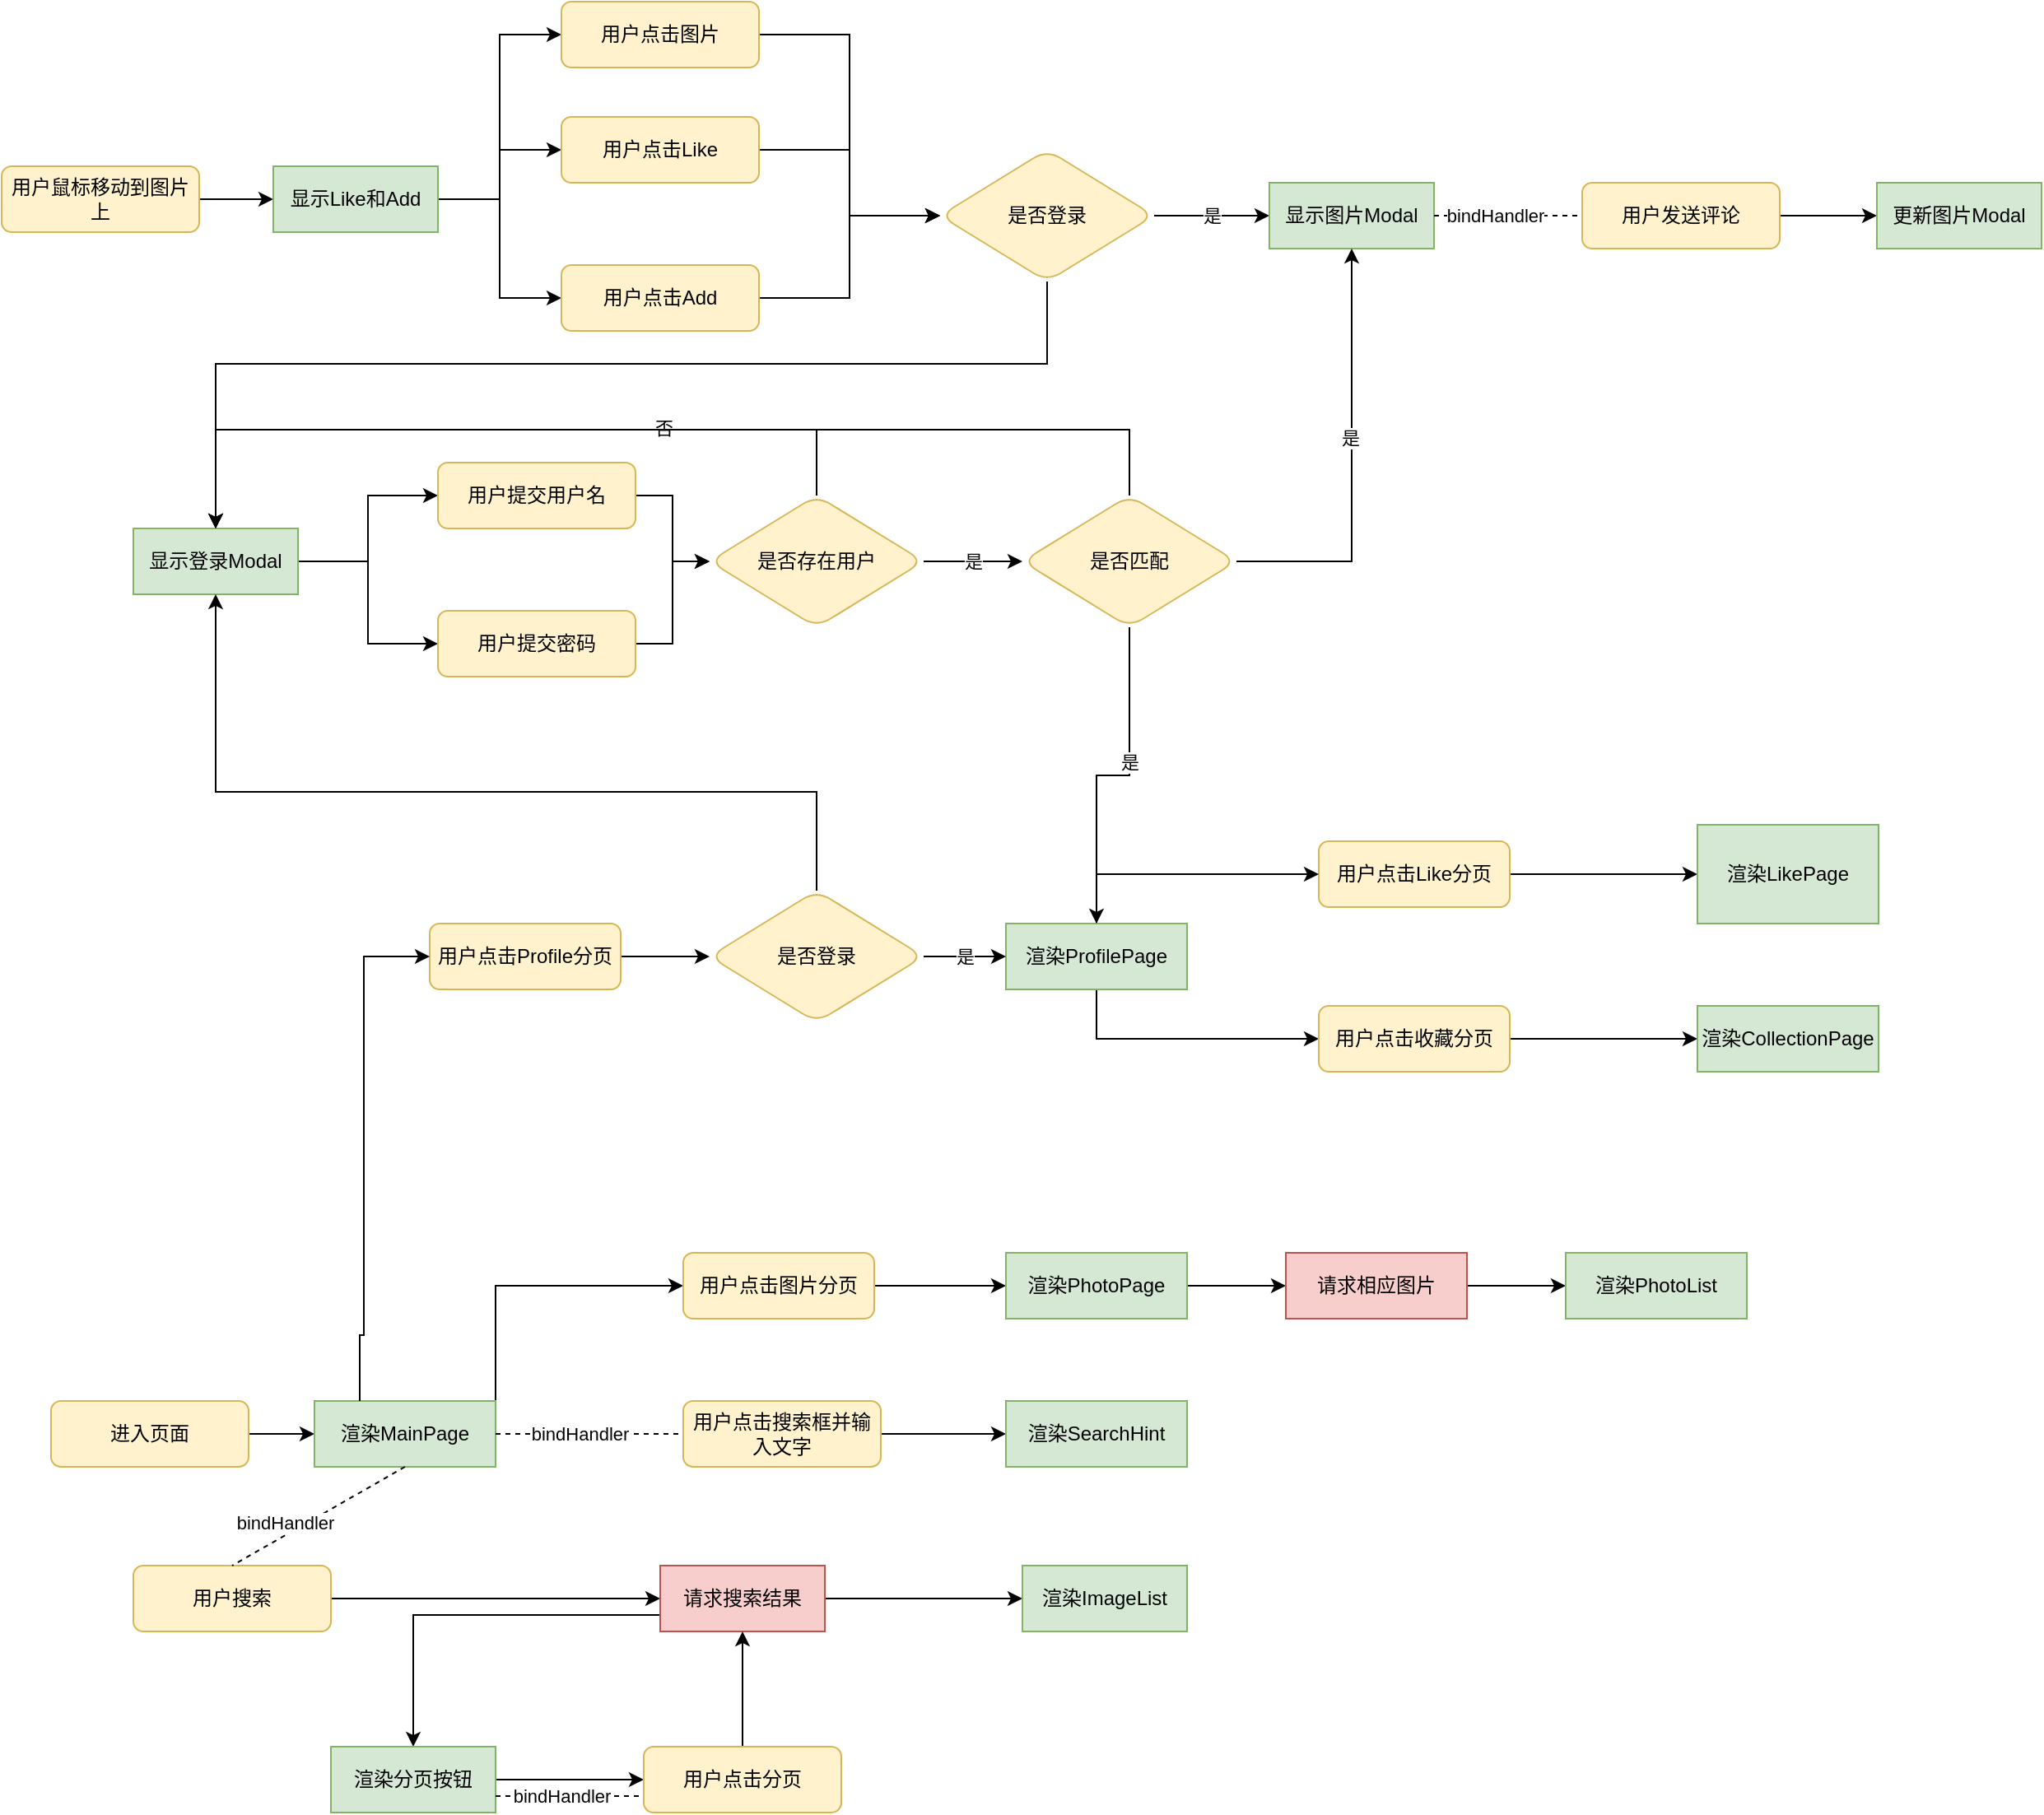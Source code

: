 <mxfile version="20.8.20" type="github">
  <diagram id="C5RBs43oDa-KdzZeNtuy" name="Page-1">
    <mxGraphModel dx="1562" dy="1696" grid="1" gridSize="10" guides="1" tooltips="1" connect="1" arrows="1" fold="1" page="1" pageScale="1" pageWidth="1169" pageHeight="827" math="0" shadow="0">
      <root>
        <mxCell id="WIyWlLk6GJQsqaUBKTNV-0" />
        <mxCell id="WIyWlLk6GJQsqaUBKTNV-1" parent="WIyWlLk6GJQsqaUBKTNV-0" />
        <mxCell id="l839ftmq6II1Dv1hMUSY-14" value="" style="edgeStyle=orthogonalEdgeStyle;rounded=0;orthogonalLoop=1;jettySize=auto;html=1;" parent="WIyWlLk6GJQsqaUBKTNV-1" source="WIyWlLk6GJQsqaUBKTNV-3" target="l839ftmq6II1Dv1hMUSY-0" edge="1">
          <mxGeometry relative="1" as="geometry" />
        </mxCell>
        <mxCell id="WIyWlLk6GJQsqaUBKTNV-3" value="进入页面" style="rounded=1;whiteSpace=wrap;html=1;fontSize=12;glass=0;strokeWidth=1;shadow=0;fillColor=#fff2cc;strokeColor=#d6b656;" parent="WIyWlLk6GJQsqaUBKTNV-1" vertex="1">
          <mxGeometry x="30" y="100" width="120" height="40" as="geometry" />
        </mxCell>
        <mxCell id="cgmTcGEhdkY5ZsVJVl1m-15" style="edgeStyle=orthogonalEdgeStyle;rounded=0;orthogonalLoop=1;jettySize=auto;html=1;exitX=1;exitY=0;exitDx=0;exitDy=0;entryX=0;entryY=0.5;entryDx=0;entryDy=0;" parent="WIyWlLk6GJQsqaUBKTNV-1" source="l839ftmq6II1Dv1hMUSY-0" target="cgmTcGEhdkY5ZsVJVl1m-14" edge="1">
          <mxGeometry relative="1" as="geometry" />
        </mxCell>
        <mxCell id="cgmTcGEhdkY5ZsVJVl1m-25" style="edgeStyle=orthogonalEdgeStyle;rounded=0;orthogonalLoop=1;jettySize=auto;html=1;exitX=0.5;exitY=1;exitDx=0;exitDy=0;entryX=0;entryY=0.5;entryDx=0;entryDy=0;" parent="WIyWlLk6GJQsqaUBKTNV-1" source="cgmTcGEhdkY5ZsVJVl1m-41" target="cgmTcGEhdkY5ZsVJVl1m-24" edge="1">
          <mxGeometry relative="1" as="geometry" />
        </mxCell>
        <mxCell id="l839ftmq6II1Dv1hMUSY-0" value="渲染MainPage" style="rounded=0;whiteSpace=wrap;html=1;fillColor=#d5e8d4;strokeColor=#82b366;" parent="WIyWlLk6GJQsqaUBKTNV-1" vertex="1">
          <mxGeometry x="190" y="100" width="110" height="40" as="geometry" />
        </mxCell>
        <mxCell id="l839ftmq6II1Dv1hMUSY-1" value="" style="endArrow=none;dashed=1;html=1;rounded=0;exitX=1;exitY=0.5;exitDx=0;exitDy=0;entryX=0;entryY=0.5;entryDx=0;entryDy=0;" parent="WIyWlLk6GJQsqaUBKTNV-1" source="l839ftmq6II1Dv1hMUSY-0" target="l839ftmq6II1Dv1hMUSY-3" edge="1">
          <mxGeometry width="50" height="50" relative="1" as="geometry">
            <mxPoint x="510" y="330" as="sourcePoint" />
            <mxPoint x="420" y="120" as="targetPoint" />
          </mxGeometry>
        </mxCell>
        <mxCell id="l839ftmq6II1Dv1hMUSY-2" value="bindHandler" style="edgeLabel;html=1;align=center;verticalAlign=middle;resizable=0;points=[];" parent="l839ftmq6II1Dv1hMUSY-1" vertex="1" connectable="0">
          <mxGeometry x="0.13" relative="1" as="geometry">
            <mxPoint x="-14" as="offset" />
          </mxGeometry>
        </mxCell>
        <mxCell id="l839ftmq6II1Dv1hMUSY-7" value="" style="edgeStyle=orthogonalEdgeStyle;rounded=0;orthogonalLoop=1;jettySize=auto;html=1;" parent="WIyWlLk6GJQsqaUBKTNV-1" source="l839ftmq6II1Dv1hMUSY-3" target="l839ftmq6II1Dv1hMUSY-6" edge="1">
          <mxGeometry relative="1" as="geometry" />
        </mxCell>
        <mxCell id="l839ftmq6II1Dv1hMUSY-3" value="用户点击搜索框并输入文字" style="rounded=1;whiteSpace=wrap;html=1;fontSize=12;glass=0;strokeWidth=1;shadow=0;fillColor=#fff2cc;strokeColor=#d6b656;" parent="WIyWlLk6GJQsqaUBKTNV-1" vertex="1">
          <mxGeometry x="414" y="100" width="120" height="40" as="geometry" />
        </mxCell>
        <mxCell id="l839ftmq6II1Dv1hMUSY-6" value="渲染SearchHint" style="rounded=0;whiteSpace=wrap;html=1;fillColor=#d5e8d4;strokeColor=#82b366;" parent="WIyWlLk6GJQsqaUBKTNV-1" vertex="1">
          <mxGeometry x="610" y="100" width="110" height="40" as="geometry" />
        </mxCell>
        <mxCell id="l839ftmq6II1Dv1hMUSY-13" value="" style="edgeStyle=orthogonalEdgeStyle;rounded=0;orthogonalLoop=1;jettySize=auto;html=1;" parent="WIyWlLk6GJQsqaUBKTNV-1" source="l839ftmq6II1Dv1hMUSY-8" target="l839ftmq6II1Dv1hMUSY-12" edge="1">
          <mxGeometry relative="1" as="geometry" />
        </mxCell>
        <mxCell id="l839ftmq6II1Dv1hMUSY-8" value="用户搜索" style="rounded=1;whiteSpace=wrap;html=1;fontSize=12;glass=0;strokeWidth=1;shadow=0;fillColor=#fff2cc;strokeColor=#d6b656;" parent="WIyWlLk6GJQsqaUBKTNV-1" vertex="1">
          <mxGeometry x="80" y="200" width="120" height="40" as="geometry" />
        </mxCell>
        <mxCell id="l839ftmq6II1Dv1hMUSY-16" value="" style="edgeStyle=orthogonalEdgeStyle;rounded=0;orthogonalLoop=1;jettySize=auto;html=1;" parent="WIyWlLk6GJQsqaUBKTNV-1" source="l839ftmq6II1Dv1hMUSY-12" target="l839ftmq6II1Dv1hMUSY-15" edge="1">
          <mxGeometry relative="1" as="geometry" />
        </mxCell>
        <mxCell id="l839ftmq6II1Dv1hMUSY-18" value="" style="edgeStyle=orthogonalEdgeStyle;rounded=0;orthogonalLoop=1;jettySize=auto;html=1;" parent="WIyWlLk6GJQsqaUBKTNV-1" source="l839ftmq6II1Dv1hMUSY-12" target="l839ftmq6II1Dv1hMUSY-17" edge="1">
          <mxGeometry relative="1" as="geometry">
            <Array as="points">
              <mxPoint x="250" y="230" />
            </Array>
          </mxGeometry>
        </mxCell>
        <mxCell id="l839ftmq6II1Dv1hMUSY-12" value="请求搜索结果" style="rounded=0;whiteSpace=wrap;html=1;fillColor=#f8cecc;strokeColor=#b85450;" parent="WIyWlLk6GJQsqaUBKTNV-1" vertex="1">
          <mxGeometry x="400" y="200" width="100" height="40" as="geometry" />
        </mxCell>
        <mxCell id="l839ftmq6II1Dv1hMUSY-15" value="渲染ImageList" style="whiteSpace=wrap;html=1;rounded=0;fillColor=#d5e8d4;strokeColor=#82b366;" parent="WIyWlLk6GJQsqaUBKTNV-1" vertex="1">
          <mxGeometry x="620" y="200" width="100" height="40" as="geometry" />
        </mxCell>
        <mxCell id="l839ftmq6II1Dv1hMUSY-20" value="" style="edgeStyle=orthogonalEdgeStyle;rounded=0;orthogonalLoop=1;jettySize=auto;html=1;" parent="WIyWlLk6GJQsqaUBKTNV-1" source="l839ftmq6II1Dv1hMUSY-17" target="l839ftmq6II1Dv1hMUSY-19" edge="1">
          <mxGeometry relative="1" as="geometry" />
        </mxCell>
        <mxCell id="l839ftmq6II1Dv1hMUSY-17" value="渲染分页按钮" style="rounded=0;whiteSpace=wrap;html=1;fillColor=#d5e8d4;strokeColor=#82b366;" parent="WIyWlLk6GJQsqaUBKTNV-1" vertex="1">
          <mxGeometry x="200" y="310" width="100" height="40" as="geometry" />
        </mxCell>
        <mxCell id="l839ftmq6II1Dv1hMUSY-23" value="" style="edgeStyle=orthogonalEdgeStyle;rounded=0;orthogonalLoop=1;jettySize=auto;html=1;" parent="WIyWlLk6GJQsqaUBKTNV-1" source="l839ftmq6II1Dv1hMUSY-19" target="l839ftmq6II1Dv1hMUSY-12" edge="1">
          <mxGeometry relative="1" as="geometry" />
        </mxCell>
        <mxCell id="l839ftmq6II1Dv1hMUSY-19" value="用户点击分页" style="rounded=1;whiteSpace=wrap;html=1;fontSize=12;glass=0;strokeWidth=1;shadow=0;fillColor=#fff2cc;strokeColor=#d6b656;" parent="WIyWlLk6GJQsqaUBKTNV-1" vertex="1">
          <mxGeometry x="390" y="310" width="120" height="40" as="geometry" />
        </mxCell>
        <mxCell id="l839ftmq6II1Dv1hMUSY-21" value="" style="endArrow=none;dashed=1;html=1;rounded=0;exitX=1;exitY=0.75;exitDx=0;exitDy=0;entryX=0;entryY=0.75;entryDx=0;entryDy=0;" parent="WIyWlLk6GJQsqaUBKTNV-1" source="l839ftmq6II1Dv1hMUSY-17" target="l839ftmq6II1Dv1hMUSY-19" edge="1">
          <mxGeometry width="50" height="50" relative="1" as="geometry">
            <mxPoint x="310" y="130" as="sourcePoint" />
            <mxPoint x="424" y="130" as="targetPoint" />
          </mxGeometry>
        </mxCell>
        <mxCell id="l839ftmq6II1Dv1hMUSY-22" value="bindHandler" style="edgeLabel;html=1;align=center;verticalAlign=middle;resizable=0;points=[];" parent="l839ftmq6II1Dv1hMUSY-21" vertex="1" connectable="0">
          <mxGeometry x="0.13" relative="1" as="geometry">
            <mxPoint x="-11" as="offset" />
          </mxGeometry>
        </mxCell>
        <mxCell id="l839ftmq6II1Dv1hMUSY-25" value="" style="endArrow=none;dashed=1;html=1;rounded=0;exitX=0.5;exitY=1;exitDx=0;exitDy=0;entryX=0.5;entryY=0;entryDx=0;entryDy=0;" parent="WIyWlLk6GJQsqaUBKTNV-1" source="l839ftmq6II1Dv1hMUSY-0" target="l839ftmq6II1Dv1hMUSY-8" edge="1">
          <mxGeometry width="50" height="50" relative="1" as="geometry">
            <mxPoint x="310" y="130" as="sourcePoint" />
            <mxPoint x="424" y="130" as="targetPoint" />
          </mxGeometry>
        </mxCell>
        <mxCell id="l839ftmq6II1Dv1hMUSY-26" value="bindHandler" style="edgeLabel;html=1;align=center;verticalAlign=middle;resizable=0;points=[];" parent="l839ftmq6II1Dv1hMUSY-25" vertex="1" connectable="0">
          <mxGeometry x="0.13" relative="1" as="geometry">
            <mxPoint x="-14" as="offset" />
          </mxGeometry>
        </mxCell>
        <mxCell id="cgmTcGEhdkY5ZsVJVl1m-2" value="" style="edgeStyle=orthogonalEdgeStyle;rounded=0;orthogonalLoop=1;jettySize=auto;html=1;" parent="WIyWlLk6GJQsqaUBKTNV-1" source="cgmTcGEhdkY5ZsVJVl1m-0" target="cgmTcGEhdkY5ZsVJVl1m-1" edge="1">
          <mxGeometry relative="1" as="geometry" />
        </mxCell>
        <mxCell id="cgmTcGEhdkY5ZsVJVl1m-0" value="用户鼠标移动到图片上" style="rounded=1;whiteSpace=wrap;html=1;fontSize=12;glass=0;strokeWidth=1;shadow=0;fillColor=#fff2cc;strokeColor=#d6b656;" parent="WIyWlLk6GJQsqaUBKTNV-1" vertex="1">
          <mxGeometry y="-650" width="120" height="40" as="geometry" />
        </mxCell>
        <mxCell id="cgmTcGEhdkY5ZsVJVl1m-5" style="edgeStyle=orthogonalEdgeStyle;rounded=0;orthogonalLoop=1;jettySize=auto;html=1;exitX=1;exitY=0.5;exitDx=0;exitDy=0;entryX=0;entryY=0.5;entryDx=0;entryDy=0;" parent="WIyWlLk6GJQsqaUBKTNV-1" source="cgmTcGEhdkY5ZsVJVl1m-1" target="cgmTcGEhdkY5ZsVJVl1m-3" edge="1">
          <mxGeometry relative="1" as="geometry" />
        </mxCell>
        <mxCell id="cgmTcGEhdkY5ZsVJVl1m-6" style="edgeStyle=orthogonalEdgeStyle;rounded=0;orthogonalLoop=1;jettySize=auto;html=1;exitX=1;exitY=0.5;exitDx=0;exitDy=0;entryX=0;entryY=0.5;entryDx=0;entryDy=0;" parent="WIyWlLk6GJQsqaUBKTNV-1" source="cgmTcGEhdkY5ZsVJVl1m-1" target="cgmTcGEhdkY5ZsVJVl1m-4" edge="1">
          <mxGeometry relative="1" as="geometry" />
        </mxCell>
        <mxCell id="CAryhZixOpcn2y5aPXfB-11" style="edgeStyle=orthogonalEdgeStyle;rounded=0;orthogonalLoop=1;jettySize=auto;html=1;exitX=1;exitY=0.5;exitDx=0;exitDy=0;entryX=0;entryY=0.5;entryDx=0;entryDy=0;" edge="1" parent="WIyWlLk6GJQsqaUBKTNV-1" source="cgmTcGEhdkY5ZsVJVl1m-1" target="CAryhZixOpcn2y5aPXfB-5">
          <mxGeometry relative="1" as="geometry" />
        </mxCell>
        <mxCell id="cgmTcGEhdkY5ZsVJVl1m-1" value="显示Like和Add" style="rounded=0;whiteSpace=wrap;html=1;fillColor=#d5e8d4;strokeColor=#82b366;" parent="WIyWlLk6GJQsqaUBKTNV-1" vertex="1">
          <mxGeometry x="165" y="-650" width="100" height="40" as="geometry" />
        </mxCell>
        <mxCell id="cgmTcGEhdkY5ZsVJVl1m-8" value="" style="edgeStyle=orthogonalEdgeStyle;rounded=0;orthogonalLoop=1;jettySize=auto;html=1;" parent="WIyWlLk6GJQsqaUBKTNV-1" source="cgmTcGEhdkY5ZsVJVl1m-3" target="cgmTcGEhdkY5ZsVJVl1m-7" edge="1">
          <mxGeometry relative="1" as="geometry" />
        </mxCell>
        <mxCell id="cgmTcGEhdkY5ZsVJVl1m-3" value="用户点击Like" style="rounded=1;whiteSpace=wrap;html=1;fontSize=12;glass=0;strokeWidth=1;shadow=0;fillColor=#fff2cc;strokeColor=#d6b656;" parent="WIyWlLk6GJQsqaUBKTNV-1" vertex="1">
          <mxGeometry x="340" y="-680" width="120" height="40" as="geometry" />
        </mxCell>
        <mxCell id="cgmTcGEhdkY5ZsVJVl1m-9" style="edgeStyle=orthogonalEdgeStyle;rounded=0;orthogonalLoop=1;jettySize=auto;html=1;exitX=1;exitY=0.5;exitDx=0;exitDy=0;" parent="WIyWlLk6GJQsqaUBKTNV-1" source="cgmTcGEhdkY5ZsVJVl1m-4" target="cgmTcGEhdkY5ZsVJVl1m-7" edge="1">
          <mxGeometry relative="1" as="geometry" />
        </mxCell>
        <mxCell id="cgmTcGEhdkY5ZsVJVl1m-4" value="用户点击Add" style="rounded=1;whiteSpace=wrap;html=1;fontSize=12;glass=0;strokeWidth=1;shadow=0;fillColor=#fff2cc;strokeColor=#d6b656;" parent="WIyWlLk6GJQsqaUBKTNV-1" vertex="1">
          <mxGeometry x="340" y="-590" width="120" height="40" as="geometry" />
        </mxCell>
        <mxCell id="cgmTcGEhdkY5ZsVJVl1m-10" value="是" style="edgeStyle=orthogonalEdgeStyle;rounded=0;orthogonalLoop=1;jettySize=auto;html=1;exitX=1;exitY=0.5;exitDx=0;exitDy=0;entryX=0;entryY=0.5;entryDx=0;entryDy=0;" parent="WIyWlLk6GJQsqaUBKTNV-1" source="cgmTcGEhdkY5ZsVJVl1m-7" target="cgmTcGEhdkY5ZsVJVl1m-13" edge="1">
          <mxGeometry relative="1" as="geometry">
            <mxPoint x="830" y="-620" as="targetPoint" />
          </mxGeometry>
        </mxCell>
        <mxCell id="CAryhZixOpcn2y5aPXfB-12" style="edgeStyle=orthogonalEdgeStyle;rounded=0;orthogonalLoop=1;jettySize=auto;html=1;entryX=0.5;entryY=0;entryDx=0;entryDy=0;" edge="1" parent="WIyWlLk6GJQsqaUBKTNV-1" source="cgmTcGEhdkY5ZsVJVl1m-7" target="cgmTcGEhdkY5ZsVJVl1m-11">
          <mxGeometry relative="1" as="geometry">
            <Array as="points">
              <mxPoint x="635" y="-530" />
              <mxPoint x="130" y="-530" />
            </Array>
          </mxGeometry>
        </mxCell>
        <mxCell id="cgmTcGEhdkY5ZsVJVl1m-7" value="是否登录" style="rhombus;whiteSpace=wrap;html=1;fillColor=#fff2cc;strokeColor=#d6b656;rounded=1;glass=0;strokeWidth=1;shadow=0;" parent="WIyWlLk6GJQsqaUBKTNV-1" vertex="1">
          <mxGeometry x="570" y="-660" width="130" height="80" as="geometry" />
        </mxCell>
        <mxCell id="CAryhZixOpcn2y5aPXfB-16" style="edgeStyle=orthogonalEdgeStyle;rounded=0;orthogonalLoop=1;jettySize=auto;html=1;entryX=0;entryY=0.5;entryDx=0;entryDy=0;" edge="1" parent="WIyWlLk6GJQsqaUBKTNV-1" source="cgmTcGEhdkY5ZsVJVl1m-11" target="CAryhZixOpcn2y5aPXfB-14">
          <mxGeometry relative="1" as="geometry" />
        </mxCell>
        <mxCell id="CAryhZixOpcn2y5aPXfB-17" style="edgeStyle=orthogonalEdgeStyle;rounded=0;orthogonalLoop=1;jettySize=auto;html=1;entryX=0;entryY=0.5;entryDx=0;entryDy=0;" edge="1" parent="WIyWlLk6GJQsqaUBKTNV-1" source="cgmTcGEhdkY5ZsVJVl1m-11" target="CAryhZixOpcn2y5aPXfB-15">
          <mxGeometry relative="1" as="geometry" />
        </mxCell>
        <mxCell id="cgmTcGEhdkY5ZsVJVl1m-11" value="显示登录Modal" style="rounded=0;whiteSpace=wrap;html=1;fillColor=#d5e8d4;strokeColor=#82b366;" parent="WIyWlLk6GJQsqaUBKTNV-1" vertex="1">
          <mxGeometry x="80" y="-430" width="100" height="40" as="geometry" />
        </mxCell>
        <mxCell id="cgmTcGEhdkY5ZsVJVl1m-13" value="显示图片Modal" style="rounded=0;whiteSpace=wrap;html=1;fillColor=#d5e8d4;strokeColor=#82b366;" parent="WIyWlLk6GJQsqaUBKTNV-1" vertex="1">
          <mxGeometry x="770" y="-640" width="100" height="40" as="geometry" />
        </mxCell>
        <mxCell id="cgmTcGEhdkY5ZsVJVl1m-17" value="" style="edgeStyle=orthogonalEdgeStyle;rounded=0;orthogonalLoop=1;jettySize=auto;html=1;" parent="WIyWlLk6GJQsqaUBKTNV-1" source="cgmTcGEhdkY5ZsVJVl1m-14" target="cgmTcGEhdkY5ZsVJVl1m-16" edge="1">
          <mxGeometry relative="1" as="geometry" />
        </mxCell>
        <mxCell id="cgmTcGEhdkY5ZsVJVl1m-14" value="用户点击图片分页" style="rounded=1;whiteSpace=wrap;html=1;fontSize=12;glass=0;strokeWidth=1;shadow=0;fillColor=#fff2cc;strokeColor=#d6b656;" parent="WIyWlLk6GJQsqaUBKTNV-1" vertex="1">
          <mxGeometry x="414" y="10" width="116" height="40" as="geometry" />
        </mxCell>
        <mxCell id="cgmTcGEhdkY5ZsVJVl1m-20" value="" style="edgeStyle=orthogonalEdgeStyle;rounded=0;orthogonalLoop=1;jettySize=auto;html=1;" parent="WIyWlLk6GJQsqaUBKTNV-1" source="cgmTcGEhdkY5ZsVJVl1m-16" target="cgmTcGEhdkY5ZsVJVl1m-18" edge="1">
          <mxGeometry relative="1" as="geometry" />
        </mxCell>
        <mxCell id="cgmTcGEhdkY5ZsVJVl1m-16" value="渲染PhotoPage" style="rounded=0;whiteSpace=wrap;html=1;fillColor=#d5e8d4;strokeColor=#82b366;" parent="WIyWlLk6GJQsqaUBKTNV-1" vertex="1">
          <mxGeometry x="610" y="10" width="110" height="40" as="geometry" />
        </mxCell>
        <mxCell id="cgmTcGEhdkY5ZsVJVl1m-22" value="" style="edgeStyle=orthogonalEdgeStyle;rounded=0;orthogonalLoop=1;jettySize=auto;html=1;" parent="WIyWlLk6GJQsqaUBKTNV-1" source="cgmTcGEhdkY5ZsVJVl1m-18" target="cgmTcGEhdkY5ZsVJVl1m-21" edge="1">
          <mxGeometry relative="1" as="geometry" />
        </mxCell>
        <mxCell id="cgmTcGEhdkY5ZsVJVl1m-18" value="请求相应图片" style="rounded=0;whiteSpace=wrap;html=1;fillColor=#f8cecc;strokeColor=#b85450;" parent="WIyWlLk6GJQsqaUBKTNV-1" vertex="1">
          <mxGeometry x="780" y="10" width="110" height="40" as="geometry" />
        </mxCell>
        <mxCell id="cgmTcGEhdkY5ZsVJVl1m-21" value="渲染PhotoList" style="rounded=0;whiteSpace=wrap;html=1;fillColor=#d5e8d4;strokeColor=#82b366;" parent="WIyWlLk6GJQsqaUBKTNV-1" vertex="1">
          <mxGeometry x="950" y="10" width="110" height="40" as="geometry" />
        </mxCell>
        <mxCell id="cgmTcGEhdkY5ZsVJVl1m-31" value="" style="edgeStyle=orthogonalEdgeStyle;rounded=0;orthogonalLoop=1;jettySize=auto;html=1;" parent="WIyWlLk6GJQsqaUBKTNV-1" source="cgmTcGEhdkY5ZsVJVl1m-24" target="cgmTcGEhdkY5ZsVJVl1m-30" edge="1">
          <mxGeometry relative="1" as="geometry" />
        </mxCell>
        <mxCell id="cgmTcGEhdkY5ZsVJVl1m-24" value="用户点击收藏分页" style="rounded=1;whiteSpace=wrap;html=1;fontSize=12;glass=0;strokeWidth=1;shadow=0;fillColor=#fff2cc;strokeColor=#d6b656;" parent="WIyWlLk6GJQsqaUBKTNV-1" vertex="1">
          <mxGeometry x="800" y="-140" width="116" height="40" as="geometry" />
        </mxCell>
        <mxCell id="cgmTcGEhdkY5ZsVJVl1m-38" value="" style="edgeStyle=orthogonalEdgeStyle;rounded=0;orthogonalLoop=1;jettySize=auto;html=1;" parent="WIyWlLk6GJQsqaUBKTNV-1" source="cgmTcGEhdkY5ZsVJVl1m-27" target="cgmTcGEhdkY5ZsVJVl1m-37" edge="1">
          <mxGeometry relative="1" as="geometry" />
        </mxCell>
        <mxCell id="cgmTcGEhdkY5ZsVJVl1m-27" value="用户发送评论" style="rounded=1;whiteSpace=wrap;html=1;fontSize=12;glass=0;strokeWidth=1;shadow=0;fillColor=#fff2cc;strokeColor=#d6b656;" parent="WIyWlLk6GJQsqaUBKTNV-1" vertex="1">
          <mxGeometry x="960" y="-640" width="120" height="40" as="geometry" />
        </mxCell>
        <mxCell id="cgmTcGEhdkY5ZsVJVl1m-28" value="" style="endArrow=none;dashed=1;html=1;rounded=0;exitX=1;exitY=0.5;exitDx=0;exitDy=0;entryX=0;entryY=0.5;entryDx=0;entryDy=0;" parent="WIyWlLk6GJQsqaUBKTNV-1" source="cgmTcGEhdkY5ZsVJVl1m-13" target="cgmTcGEhdkY5ZsVJVl1m-27" edge="1">
          <mxGeometry width="50" height="50" relative="1" as="geometry">
            <mxPoint x="1000" y="-750" as="sourcePoint" />
            <mxPoint x="1114" y="-750" as="targetPoint" />
          </mxGeometry>
        </mxCell>
        <mxCell id="cgmTcGEhdkY5ZsVJVl1m-29" value="bindHandler" style="edgeLabel;html=1;align=center;verticalAlign=middle;resizable=0;points=[];" parent="cgmTcGEhdkY5ZsVJVl1m-28" vertex="1" connectable="0">
          <mxGeometry x="0.13" relative="1" as="geometry">
            <mxPoint x="-14" as="offset" />
          </mxGeometry>
        </mxCell>
        <mxCell id="cgmTcGEhdkY5ZsVJVl1m-30" value="渲染CollectionPage" style="rounded=0;whiteSpace=wrap;html=1;fillColor=#d5e8d4;strokeColor=#82b366;" parent="WIyWlLk6GJQsqaUBKTNV-1" vertex="1">
          <mxGeometry x="1030" y="-140" width="110" height="40" as="geometry" />
        </mxCell>
        <mxCell id="cgmTcGEhdkY5ZsVJVl1m-35" value="" style="edgeStyle=orthogonalEdgeStyle;rounded=0;orthogonalLoop=1;jettySize=auto;html=1;" parent="WIyWlLk6GJQsqaUBKTNV-1" source="cgmTcGEhdkY5ZsVJVl1m-32" target="cgmTcGEhdkY5ZsVJVl1m-34" edge="1">
          <mxGeometry relative="1" as="geometry" />
        </mxCell>
        <mxCell id="cgmTcGEhdkY5ZsVJVl1m-32" value="用户点击Like分页" style="rounded=1;whiteSpace=wrap;html=1;fontSize=12;glass=0;strokeWidth=1;shadow=0;fillColor=#fff2cc;strokeColor=#d6b656;" parent="WIyWlLk6GJQsqaUBKTNV-1" vertex="1">
          <mxGeometry x="800" y="-240" width="116" height="40" as="geometry" />
        </mxCell>
        <mxCell id="cgmTcGEhdkY5ZsVJVl1m-33" style="edgeStyle=orthogonalEdgeStyle;rounded=0;orthogonalLoop=1;jettySize=auto;html=1;exitX=0.5;exitY=0;exitDx=0;exitDy=0;entryX=0;entryY=0.5;entryDx=0;entryDy=0;" parent="WIyWlLk6GJQsqaUBKTNV-1" source="cgmTcGEhdkY5ZsVJVl1m-41" target="cgmTcGEhdkY5ZsVJVl1m-32" edge="1">
          <mxGeometry relative="1" as="geometry">
            <mxPoint x="283" y="110" as="sourcePoint" />
            <mxPoint x="424" y="-30" as="targetPoint" />
          </mxGeometry>
        </mxCell>
        <mxCell id="cgmTcGEhdkY5ZsVJVl1m-34" value="渲染LikePage" style="rounded=0;whiteSpace=wrap;html=1;fillColor=#d5e8d4;strokeColor=#82b366;" parent="WIyWlLk6GJQsqaUBKTNV-1" vertex="1">
          <mxGeometry x="1030" y="-250" width="110" height="60" as="geometry" />
        </mxCell>
        <mxCell id="cgmTcGEhdkY5ZsVJVl1m-37" value="更新图片Modal" style="rounded=0;whiteSpace=wrap;html=1;fillColor=#d5e8d4;strokeColor=#82b366;" parent="WIyWlLk6GJQsqaUBKTNV-1" vertex="1">
          <mxGeometry x="1139" y="-640" width="100" height="40" as="geometry" />
        </mxCell>
        <mxCell id="CAryhZixOpcn2y5aPXfB-1" value="" style="edgeStyle=orthogonalEdgeStyle;rounded=0;orthogonalLoop=1;jettySize=auto;html=1;" edge="1" parent="WIyWlLk6GJQsqaUBKTNV-1" source="cgmTcGEhdkY5ZsVJVl1m-39" target="CAryhZixOpcn2y5aPXfB-0">
          <mxGeometry relative="1" as="geometry" />
        </mxCell>
        <mxCell id="cgmTcGEhdkY5ZsVJVl1m-39" value="用户点击Profile分页" style="rounded=1;whiteSpace=wrap;html=1;fontSize=12;glass=0;strokeWidth=1;shadow=0;fillColor=#fff2cc;strokeColor=#d6b656;" parent="WIyWlLk6GJQsqaUBKTNV-1" vertex="1">
          <mxGeometry x="260" y="-190" width="116" height="40" as="geometry" />
        </mxCell>
        <mxCell id="cgmTcGEhdkY5ZsVJVl1m-40" style="edgeStyle=orthogonalEdgeStyle;rounded=0;orthogonalLoop=1;jettySize=auto;html=1;entryX=0;entryY=0.5;entryDx=0;entryDy=0;exitX=0.25;exitY=0;exitDx=0;exitDy=0;" parent="WIyWlLk6GJQsqaUBKTNV-1" source="l839ftmq6II1Dv1hMUSY-0" target="cgmTcGEhdkY5ZsVJVl1m-39" edge="1">
          <mxGeometry relative="1" as="geometry">
            <mxPoint x="220" y="90" as="sourcePoint" />
            <mxPoint x="426" y="-90" as="targetPoint" />
            <Array as="points">
              <mxPoint x="218" y="60" />
              <mxPoint x="220" y="60" />
              <mxPoint x="220" y="-170" />
            </Array>
          </mxGeometry>
        </mxCell>
        <mxCell id="cgmTcGEhdkY5ZsVJVl1m-41" value="渲染ProfilePage" style="rounded=0;whiteSpace=wrap;html=1;fillColor=#d5e8d4;strokeColor=#82b366;" parent="WIyWlLk6GJQsqaUBKTNV-1" vertex="1">
          <mxGeometry x="610" y="-190" width="110" height="40" as="geometry" />
        </mxCell>
        <mxCell id="CAryhZixOpcn2y5aPXfB-2" value="是" style="edgeStyle=orthogonalEdgeStyle;rounded=0;orthogonalLoop=1;jettySize=auto;html=1;" edge="1" parent="WIyWlLk6GJQsqaUBKTNV-1" source="CAryhZixOpcn2y5aPXfB-0" target="cgmTcGEhdkY5ZsVJVl1m-41">
          <mxGeometry relative="1" as="geometry" />
        </mxCell>
        <mxCell id="CAryhZixOpcn2y5aPXfB-13" style="edgeStyle=orthogonalEdgeStyle;rounded=0;orthogonalLoop=1;jettySize=auto;html=1;entryX=0.5;entryY=1;entryDx=0;entryDy=0;" edge="1" parent="WIyWlLk6GJQsqaUBKTNV-1" source="CAryhZixOpcn2y5aPXfB-0" target="cgmTcGEhdkY5ZsVJVl1m-11">
          <mxGeometry relative="1" as="geometry">
            <Array as="points">
              <mxPoint x="495" y="-270" />
              <mxPoint x="130" y="-270" />
            </Array>
          </mxGeometry>
        </mxCell>
        <mxCell id="CAryhZixOpcn2y5aPXfB-0" value="是否登录" style="rhombus;whiteSpace=wrap;html=1;fillColor=#fff2cc;strokeColor=#d6b656;rounded=1;glass=0;strokeWidth=1;shadow=0;" vertex="1" parent="WIyWlLk6GJQsqaUBKTNV-1">
          <mxGeometry x="430" y="-210" width="130" height="80" as="geometry" />
        </mxCell>
        <mxCell id="CAryhZixOpcn2y5aPXfB-8" style="edgeStyle=orthogonalEdgeStyle;rounded=0;orthogonalLoop=1;jettySize=auto;html=1;entryX=0;entryY=0.5;entryDx=0;entryDy=0;" edge="1" parent="WIyWlLk6GJQsqaUBKTNV-1" source="CAryhZixOpcn2y5aPXfB-5" target="cgmTcGEhdkY5ZsVJVl1m-7">
          <mxGeometry relative="1" as="geometry" />
        </mxCell>
        <mxCell id="CAryhZixOpcn2y5aPXfB-5" value="用户点击图片" style="rounded=1;whiteSpace=wrap;html=1;fontSize=12;glass=0;strokeWidth=1;shadow=0;fillColor=#fff2cc;strokeColor=#d6b656;" vertex="1" parent="WIyWlLk6GJQsqaUBKTNV-1">
          <mxGeometry x="340" y="-750" width="120" height="40" as="geometry" />
        </mxCell>
        <mxCell id="CAryhZixOpcn2y5aPXfB-19" style="edgeStyle=orthogonalEdgeStyle;rounded=0;orthogonalLoop=1;jettySize=auto;html=1;entryX=0;entryY=0.5;entryDx=0;entryDy=0;" edge="1" parent="WIyWlLk6GJQsqaUBKTNV-1" source="CAryhZixOpcn2y5aPXfB-14" target="CAryhZixOpcn2y5aPXfB-18">
          <mxGeometry relative="1" as="geometry" />
        </mxCell>
        <mxCell id="CAryhZixOpcn2y5aPXfB-14" value="用户提交用户名" style="rounded=1;whiteSpace=wrap;html=1;fontSize=12;glass=0;strokeWidth=1;shadow=0;fillColor=#fff2cc;strokeColor=#d6b656;" vertex="1" parent="WIyWlLk6GJQsqaUBKTNV-1">
          <mxGeometry x="265" y="-470" width="120" height="40" as="geometry" />
        </mxCell>
        <mxCell id="CAryhZixOpcn2y5aPXfB-20" style="edgeStyle=orthogonalEdgeStyle;rounded=0;orthogonalLoop=1;jettySize=auto;html=1;entryX=0;entryY=0.5;entryDx=0;entryDy=0;" edge="1" parent="WIyWlLk6GJQsqaUBKTNV-1" source="CAryhZixOpcn2y5aPXfB-15" target="CAryhZixOpcn2y5aPXfB-18">
          <mxGeometry relative="1" as="geometry" />
        </mxCell>
        <mxCell id="CAryhZixOpcn2y5aPXfB-15" value="用户提交密码" style="rounded=1;whiteSpace=wrap;html=1;fontSize=12;glass=0;strokeWidth=1;shadow=0;fillColor=#fff2cc;strokeColor=#d6b656;" vertex="1" parent="WIyWlLk6GJQsqaUBKTNV-1">
          <mxGeometry x="265" y="-380" width="120" height="40" as="geometry" />
        </mxCell>
        <mxCell id="CAryhZixOpcn2y5aPXfB-22" value="是" style="edgeStyle=orthogonalEdgeStyle;rounded=0;orthogonalLoop=1;jettySize=auto;html=1;" edge="1" parent="WIyWlLk6GJQsqaUBKTNV-1" source="CAryhZixOpcn2y5aPXfB-18" target="CAryhZixOpcn2y5aPXfB-21">
          <mxGeometry relative="1" as="geometry" />
        </mxCell>
        <mxCell id="CAryhZixOpcn2y5aPXfB-23" style="edgeStyle=orthogonalEdgeStyle;rounded=0;orthogonalLoop=1;jettySize=auto;html=1;entryX=0.5;entryY=0;entryDx=0;entryDy=0;" edge="1" parent="WIyWlLk6GJQsqaUBKTNV-1" source="CAryhZixOpcn2y5aPXfB-18" target="cgmTcGEhdkY5ZsVJVl1m-11">
          <mxGeometry relative="1" as="geometry">
            <Array as="points">
              <mxPoint x="495" y="-490" />
              <mxPoint x="130" y="-490" />
            </Array>
          </mxGeometry>
        </mxCell>
        <mxCell id="CAryhZixOpcn2y5aPXfB-24" value="否" style="edgeLabel;html=1;align=center;verticalAlign=middle;resizable=0;points=[];" vertex="1" connectable="0" parent="CAryhZixOpcn2y5aPXfB-23">
          <mxGeometry x="-0.429" y="-1" relative="1" as="geometry">
            <mxPoint as="offset" />
          </mxGeometry>
        </mxCell>
        <mxCell id="CAryhZixOpcn2y5aPXfB-18" value="是否存在用户" style="rhombus;whiteSpace=wrap;html=1;fillColor=#fff2cc;strokeColor=#d6b656;rounded=1;glass=0;strokeWidth=1;shadow=0;" vertex="1" parent="WIyWlLk6GJQsqaUBKTNV-1">
          <mxGeometry x="430" y="-450" width="130" height="80" as="geometry" />
        </mxCell>
        <mxCell id="CAryhZixOpcn2y5aPXfB-25" style="edgeStyle=orthogonalEdgeStyle;rounded=0;orthogonalLoop=1;jettySize=auto;html=1;entryX=0.5;entryY=0;entryDx=0;entryDy=0;" edge="1" parent="WIyWlLk6GJQsqaUBKTNV-1" source="CAryhZixOpcn2y5aPXfB-21" target="cgmTcGEhdkY5ZsVJVl1m-11">
          <mxGeometry relative="1" as="geometry">
            <Array as="points">
              <mxPoint x="685" y="-490" />
              <mxPoint x="130" y="-490" />
            </Array>
          </mxGeometry>
        </mxCell>
        <mxCell id="CAryhZixOpcn2y5aPXfB-28" style="edgeStyle=orthogonalEdgeStyle;rounded=0;orthogonalLoop=1;jettySize=auto;html=1;entryX=0.5;entryY=1;entryDx=0;entryDy=0;" edge="1" parent="WIyWlLk6GJQsqaUBKTNV-1" source="CAryhZixOpcn2y5aPXfB-21" target="cgmTcGEhdkY5ZsVJVl1m-13">
          <mxGeometry relative="1" as="geometry" />
        </mxCell>
        <mxCell id="CAryhZixOpcn2y5aPXfB-30" value="是" style="edgeLabel;html=1;align=center;verticalAlign=middle;resizable=0;points=[];" vertex="1" connectable="0" parent="CAryhZixOpcn2y5aPXfB-28">
          <mxGeometry x="0.117" y="1" relative="1" as="geometry">
            <mxPoint as="offset" />
          </mxGeometry>
        </mxCell>
        <mxCell id="CAryhZixOpcn2y5aPXfB-29" style="edgeStyle=orthogonalEdgeStyle;rounded=0;orthogonalLoop=1;jettySize=auto;html=1;entryX=0.5;entryY=0;entryDx=0;entryDy=0;" edge="1" parent="WIyWlLk6GJQsqaUBKTNV-1" source="CAryhZixOpcn2y5aPXfB-21" target="cgmTcGEhdkY5ZsVJVl1m-41">
          <mxGeometry relative="1" as="geometry" />
        </mxCell>
        <mxCell id="CAryhZixOpcn2y5aPXfB-31" value="是" style="edgeLabel;html=1;align=center;verticalAlign=middle;resizable=0;points=[];" vertex="1" connectable="0" parent="CAryhZixOpcn2y5aPXfB-29">
          <mxGeometry x="-0.182" relative="1" as="geometry">
            <mxPoint as="offset" />
          </mxGeometry>
        </mxCell>
        <mxCell id="CAryhZixOpcn2y5aPXfB-21" value="是否匹配" style="rhombus;whiteSpace=wrap;html=1;fillColor=#fff2cc;strokeColor=#d6b656;rounded=1;glass=0;strokeWidth=1;shadow=0;" vertex="1" parent="WIyWlLk6GJQsqaUBKTNV-1">
          <mxGeometry x="620" y="-450" width="130" height="80" as="geometry" />
        </mxCell>
      </root>
    </mxGraphModel>
  </diagram>
</mxfile>
